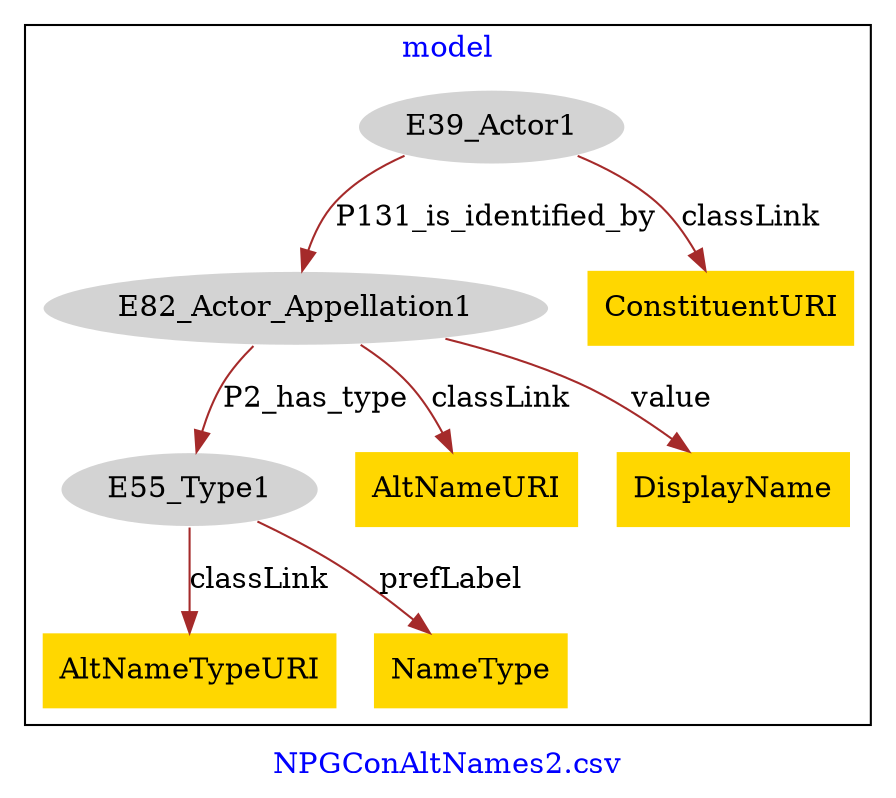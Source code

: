 digraph n0 {
fontcolor="blue"
remincross="true"
label="NPGConAltNames2.csv"
subgraph cluster {
label="model"
n2[style="filled",color="white",fillcolor="lightgray",label="E39_Actor1"];
n3[style="filled",color="white",fillcolor="lightgray",label="E82_Actor_Appellation1"];
n4[style="filled",color="white",fillcolor="lightgray",label="E55_Type1"];
n5[shape="plaintext",style="filled",fillcolor="gold",label="AltNameURI"];
n6[shape="plaintext",style="filled",fillcolor="gold",label="ConstituentURI"];
n7[shape="plaintext",style="filled",fillcolor="gold",label="AltNameTypeURI"];
n8[shape="plaintext",style="filled",fillcolor="gold",label="NameType"];
n9[shape="plaintext",style="filled",fillcolor="gold",label="DisplayName"];
}
n2 -> n3[color="brown",fontcolor="black",label="P131_is_identified_by"]
n3 -> n4[color="brown",fontcolor="black",label="P2_has_type"]
n3 -> n5[color="brown",fontcolor="black",label="classLink"]
n2 -> n6[color="brown",fontcolor="black",label="classLink"]
n4 -> n7[color="brown",fontcolor="black",label="classLink"]
n4 -> n8[color="brown",fontcolor="black",label="prefLabel"]
n3 -> n9[color="brown",fontcolor="black",label="value"]
}
